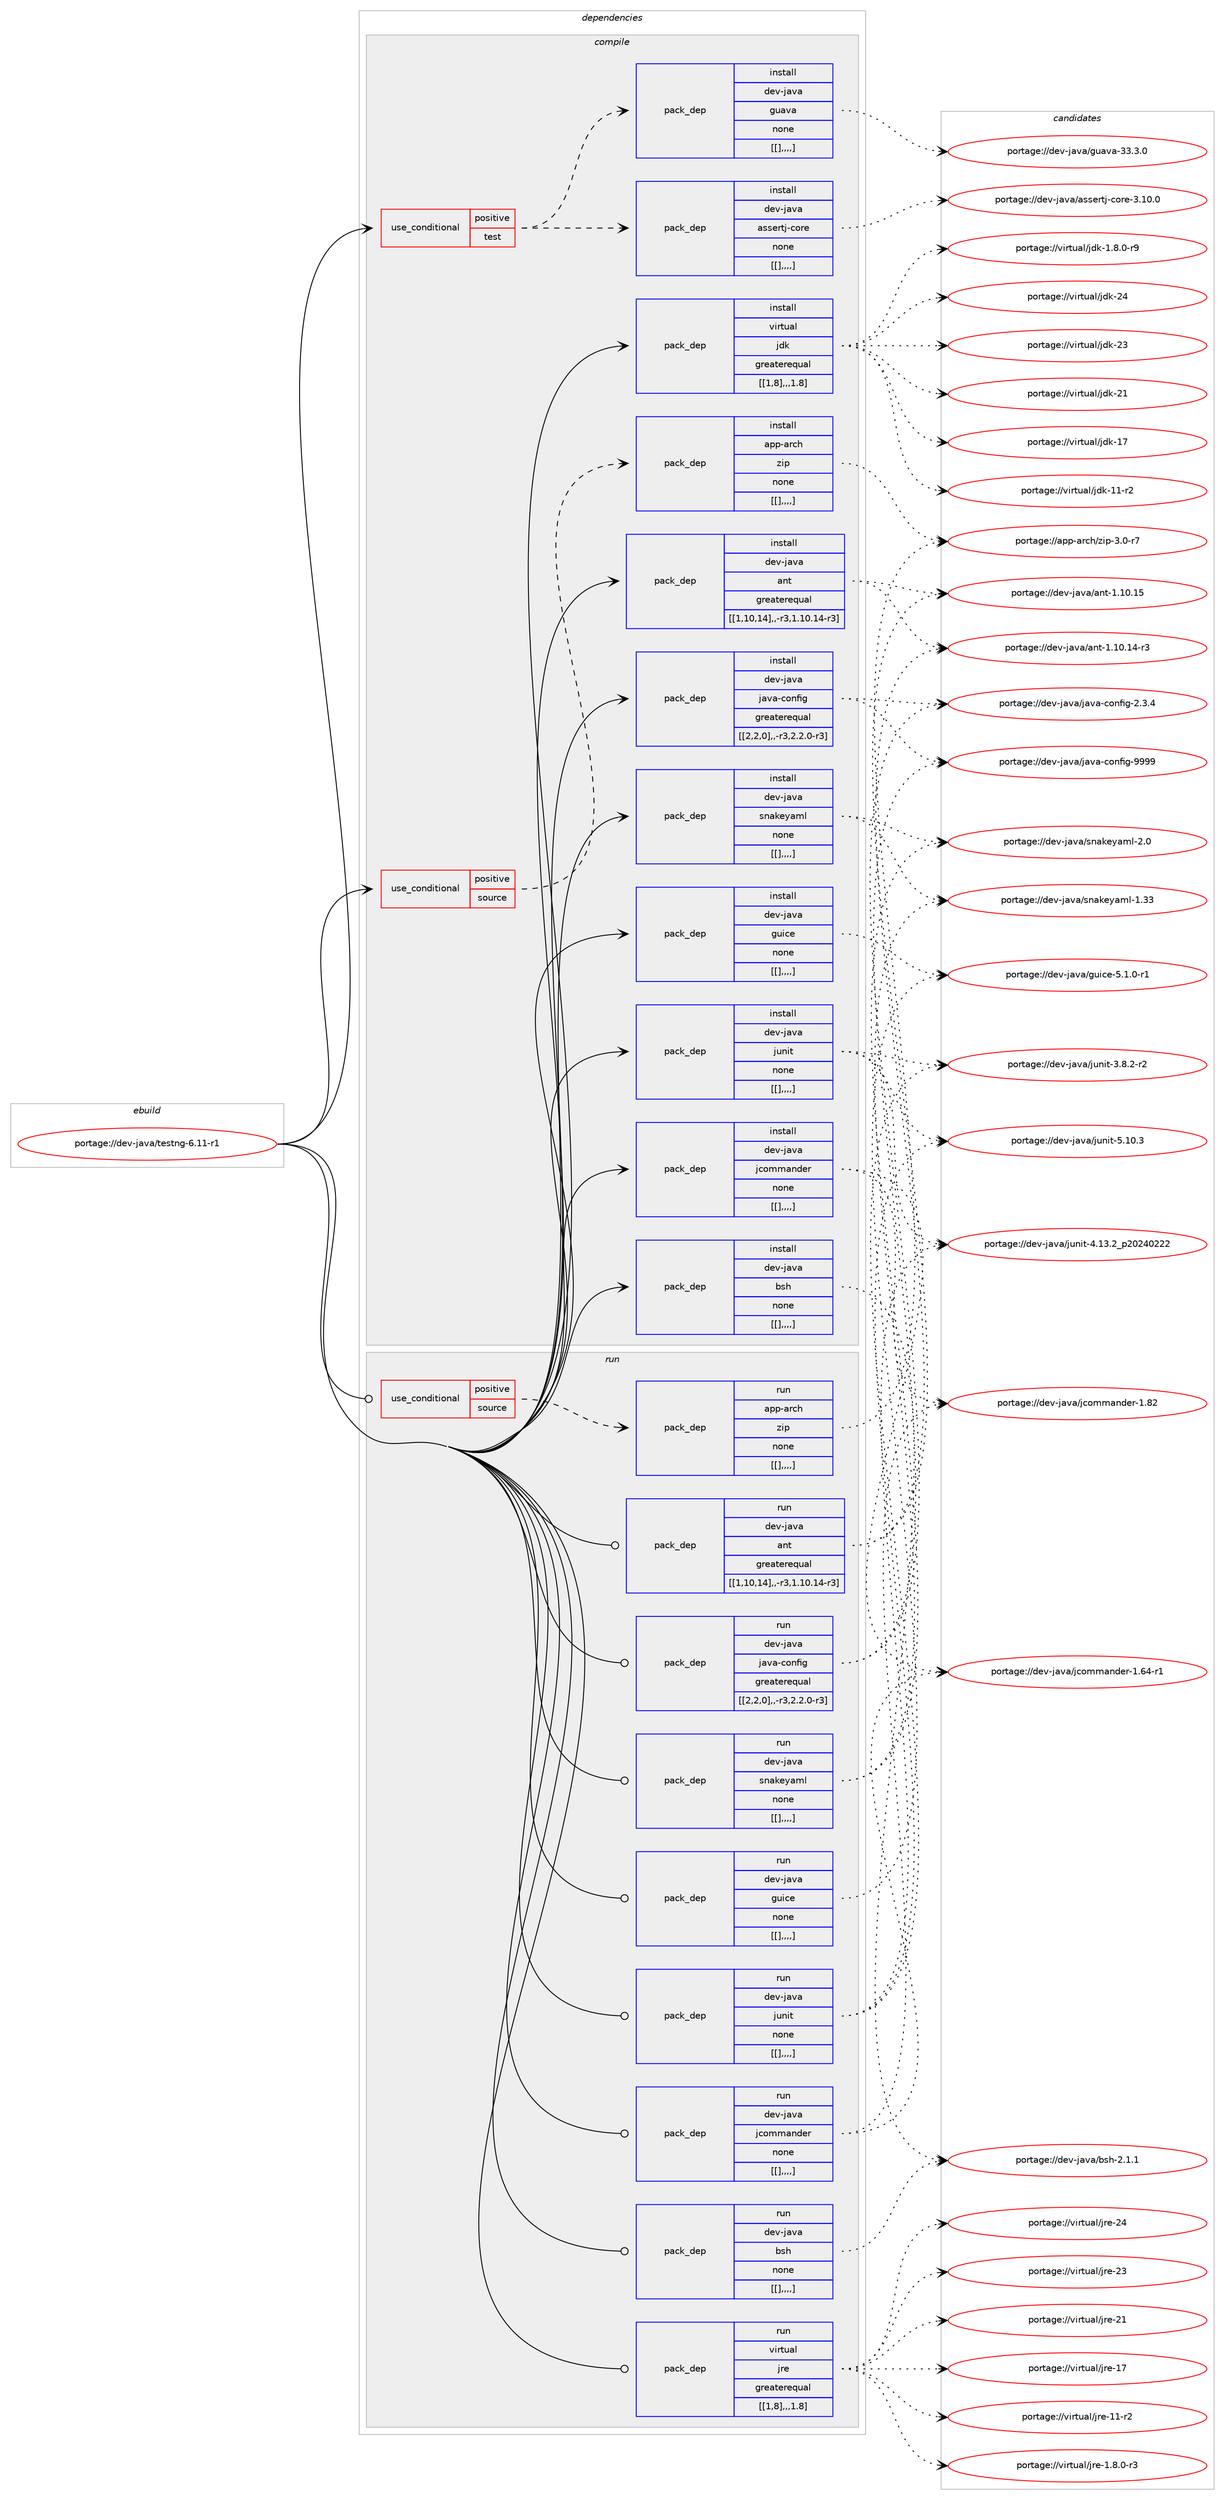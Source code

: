digraph prolog {

# *************
# Graph options
# *************

newrank=true;
concentrate=true;
compound=true;
graph [rankdir=LR,fontname=Helvetica,fontsize=10,ranksep=1.5];#, ranksep=2.5, nodesep=0.2];
edge  [arrowhead=vee];
node  [fontname=Helvetica,fontsize=10];

# **********
# The ebuild
# **********

subgraph cluster_leftcol {
color=gray;
label=<<i>ebuild</i>>;
id [label="portage://dev-java/testng-6.11-r1", color=red, width=4, href="../dev-java/testng-6.11-r1.svg"];
}

# ****************
# The dependencies
# ****************

subgraph cluster_midcol {
color=gray;
label=<<i>dependencies</i>>;
subgraph cluster_compile {
fillcolor="#eeeeee";
style=filled;
label=<<i>compile</i>>;
subgraph cond24334 {
dependency101523 [label=<<TABLE BORDER="0" CELLBORDER="1" CELLSPACING="0" CELLPADDING="4"><TR><TD ROWSPAN="3" CELLPADDING="10">use_conditional</TD></TR><TR><TD>positive</TD></TR><TR><TD>source</TD></TR></TABLE>>, shape=none, color=red];
subgraph pack76099 {
dependency101610 [label=<<TABLE BORDER="0" CELLBORDER="1" CELLSPACING="0" CELLPADDING="4" WIDTH="220"><TR><TD ROWSPAN="6" CELLPADDING="30">pack_dep</TD></TR><TR><TD WIDTH="110">install</TD></TR><TR><TD>app-arch</TD></TR><TR><TD>zip</TD></TR><TR><TD>none</TD></TR><TR><TD>[[],,,,]</TD></TR></TABLE>>, shape=none, color=blue];
}
dependency101523:e -> dependency101610:w [weight=20,style="dashed",arrowhead="vee"];
}
id:e -> dependency101523:w [weight=20,style="solid",arrowhead="vee"];
subgraph cond24360 {
dependency101629 [label=<<TABLE BORDER="0" CELLBORDER="1" CELLSPACING="0" CELLPADDING="4"><TR><TD ROWSPAN="3" CELLPADDING="10">use_conditional</TD></TR><TR><TD>positive</TD></TR><TR><TD>test</TD></TR></TABLE>>, shape=none, color=red];
subgraph pack76145 {
dependency101645 [label=<<TABLE BORDER="0" CELLBORDER="1" CELLSPACING="0" CELLPADDING="4" WIDTH="220"><TR><TD ROWSPAN="6" CELLPADDING="30">pack_dep</TD></TR><TR><TD WIDTH="110">install</TD></TR><TR><TD>dev-java</TD></TR><TR><TD>assertj-core</TD></TR><TR><TD>none</TD></TR><TR><TD>[[],,,,]</TD></TR></TABLE>>, shape=none, color=blue];
}
dependency101629:e -> dependency101645:w [weight=20,style="dashed",arrowhead="vee"];
subgraph pack76157 {
dependency101715 [label=<<TABLE BORDER="0" CELLBORDER="1" CELLSPACING="0" CELLPADDING="4" WIDTH="220"><TR><TD ROWSPAN="6" CELLPADDING="30">pack_dep</TD></TR><TR><TD WIDTH="110">install</TD></TR><TR><TD>dev-java</TD></TR><TR><TD>guava</TD></TR><TR><TD>none</TD></TR><TR><TD>[[],,,,]</TD></TR></TABLE>>, shape=none, color=blue];
}
dependency101629:e -> dependency101715:w [weight=20,style="dashed",arrowhead="vee"];
}
id:e -> dependency101629:w [weight=20,style="solid",arrowhead="vee"];
subgraph pack76212 {
dependency101748 [label=<<TABLE BORDER="0" CELLBORDER="1" CELLSPACING="0" CELLPADDING="4" WIDTH="220"><TR><TD ROWSPAN="6" CELLPADDING="30">pack_dep</TD></TR><TR><TD WIDTH="110">install</TD></TR><TR><TD>dev-java</TD></TR><TR><TD>ant</TD></TR><TR><TD>greaterequal</TD></TR><TR><TD>[[1,10,14],,-r3,1.10.14-r3]</TD></TR></TABLE>>, shape=none, color=blue];
}
id:e -> dependency101748:w [weight=20,style="solid",arrowhead="vee"];
subgraph pack76236 {
dependency101749 [label=<<TABLE BORDER="0" CELLBORDER="1" CELLSPACING="0" CELLPADDING="4" WIDTH="220"><TR><TD ROWSPAN="6" CELLPADDING="30">pack_dep</TD></TR><TR><TD WIDTH="110">install</TD></TR><TR><TD>dev-java</TD></TR><TR><TD>bsh</TD></TR><TR><TD>none</TD></TR><TR><TD>[[],,,,]</TD></TR></TABLE>>, shape=none, color=blue];
}
id:e -> dependency101749:w [weight=20,style="solid",arrowhead="vee"];
subgraph pack76238 {
dependency101752 [label=<<TABLE BORDER="0" CELLBORDER="1" CELLSPACING="0" CELLPADDING="4" WIDTH="220"><TR><TD ROWSPAN="6" CELLPADDING="30">pack_dep</TD></TR><TR><TD WIDTH="110">install</TD></TR><TR><TD>dev-java</TD></TR><TR><TD>guice</TD></TR><TR><TD>none</TD></TR><TR><TD>[[],,,,]</TD></TR></TABLE>>, shape=none, color=blue];
}
id:e -> dependency101752:w [weight=20,style="solid",arrowhead="vee"];
subgraph pack76249 {
dependency101763 [label=<<TABLE BORDER="0" CELLBORDER="1" CELLSPACING="0" CELLPADDING="4" WIDTH="220"><TR><TD ROWSPAN="6" CELLPADDING="30">pack_dep</TD></TR><TR><TD WIDTH="110">install</TD></TR><TR><TD>dev-java</TD></TR><TR><TD>java-config</TD></TR><TR><TD>greaterequal</TD></TR><TR><TD>[[2,2,0],,-r3,2.2.0-r3]</TD></TR></TABLE>>, shape=none, color=blue];
}
id:e -> dependency101763:w [weight=20,style="solid",arrowhead="vee"];
subgraph pack76252 {
dependency101768 [label=<<TABLE BORDER="0" CELLBORDER="1" CELLSPACING="0" CELLPADDING="4" WIDTH="220"><TR><TD ROWSPAN="6" CELLPADDING="30">pack_dep</TD></TR><TR><TD WIDTH="110">install</TD></TR><TR><TD>dev-java</TD></TR><TR><TD>jcommander</TD></TR><TR><TD>none</TD></TR><TR><TD>[[],,,,]</TD></TR></TABLE>>, shape=none, color=blue];
}
id:e -> dependency101768:w [weight=20,style="solid",arrowhead="vee"];
subgraph pack76298 {
dependency101864 [label=<<TABLE BORDER="0" CELLBORDER="1" CELLSPACING="0" CELLPADDING="4" WIDTH="220"><TR><TD ROWSPAN="6" CELLPADDING="30">pack_dep</TD></TR><TR><TD WIDTH="110">install</TD></TR><TR><TD>dev-java</TD></TR><TR><TD>junit</TD></TR><TR><TD>none</TD></TR><TR><TD>[[],,,,]</TD></TR></TABLE>>, shape=none, color=blue];
}
id:e -> dependency101864:w [weight=20,style="solid",arrowhead="vee"];
subgraph pack76320 {
dependency101869 [label=<<TABLE BORDER="0" CELLBORDER="1" CELLSPACING="0" CELLPADDING="4" WIDTH="220"><TR><TD ROWSPAN="6" CELLPADDING="30">pack_dep</TD></TR><TR><TD WIDTH="110">install</TD></TR><TR><TD>dev-java</TD></TR><TR><TD>snakeyaml</TD></TR><TR><TD>none</TD></TR><TR><TD>[[],,,,]</TD></TR></TABLE>>, shape=none, color=blue];
}
id:e -> dependency101869:w [weight=20,style="solid",arrowhead="vee"];
subgraph pack76321 {
dependency101875 [label=<<TABLE BORDER="0" CELLBORDER="1" CELLSPACING="0" CELLPADDING="4" WIDTH="220"><TR><TD ROWSPAN="6" CELLPADDING="30">pack_dep</TD></TR><TR><TD WIDTH="110">install</TD></TR><TR><TD>virtual</TD></TR><TR><TD>jdk</TD></TR><TR><TD>greaterequal</TD></TR><TR><TD>[[1,8],,,1.8]</TD></TR></TABLE>>, shape=none, color=blue];
}
id:e -> dependency101875:w [weight=20,style="solid",arrowhead="vee"];
}
subgraph cluster_compileandrun {
fillcolor="#eeeeee";
style=filled;
label=<<i>compile and run</i>>;
}
subgraph cluster_run {
fillcolor="#eeeeee";
style=filled;
label=<<i>run</i>>;
subgraph cond24423 {
dependency101903 [label=<<TABLE BORDER="0" CELLBORDER="1" CELLSPACING="0" CELLPADDING="4"><TR><TD ROWSPAN="3" CELLPADDING="10">use_conditional</TD></TR><TR><TD>positive</TD></TR><TR><TD>source</TD></TR></TABLE>>, shape=none, color=red];
subgraph pack76425 {
dependency102034 [label=<<TABLE BORDER="0" CELLBORDER="1" CELLSPACING="0" CELLPADDING="4" WIDTH="220"><TR><TD ROWSPAN="6" CELLPADDING="30">pack_dep</TD></TR><TR><TD WIDTH="110">run</TD></TR><TR><TD>app-arch</TD></TR><TR><TD>zip</TD></TR><TR><TD>none</TD></TR><TR><TD>[[],,,,]</TD></TR></TABLE>>, shape=none, color=blue];
}
dependency101903:e -> dependency102034:w [weight=20,style="dashed",arrowhead="vee"];
}
id:e -> dependency101903:w [weight=20,style="solid",arrowhead="odot"];
subgraph pack76490 {
dependency102076 [label=<<TABLE BORDER="0" CELLBORDER="1" CELLSPACING="0" CELLPADDING="4" WIDTH="220"><TR><TD ROWSPAN="6" CELLPADDING="30">pack_dep</TD></TR><TR><TD WIDTH="110">run</TD></TR><TR><TD>dev-java</TD></TR><TR><TD>ant</TD></TR><TR><TD>greaterequal</TD></TR><TR><TD>[[1,10,14],,-r3,1.10.14-r3]</TD></TR></TABLE>>, shape=none, color=blue];
}
id:e -> dependency102076:w [weight=20,style="solid",arrowhead="odot"];
subgraph pack76510 {
dependency102183 [label=<<TABLE BORDER="0" CELLBORDER="1" CELLSPACING="0" CELLPADDING="4" WIDTH="220"><TR><TD ROWSPAN="6" CELLPADDING="30">pack_dep</TD></TR><TR><TD WIDTH="110">run</TD></TR><TR><TD>dev-java</TD></TR><TR><TD>bsh</TD></TR><TR><TD>none</TD></TR><TR><TD>[[],,,,]</TD></TR></TABLE>>, shape=none, color=blue];
}
id:e -> dependency102183:w [weight=20,style="solid",arrowhead="odot"];
subgraph pack76658 {
dependency102314 [label=<<TABLE BORDER="0" CELLBORDER="1" CELLSPACING="0" CELLPADDING="4" WIDTH="220"><TR><TD ROWSPAN="6" CELLPADDING="30">pack_dep</TD></TR><TR><TD WIDTH="110">run</TD></TR><TR><TD>dev-java</TD></TR><TR><TD>guice</TD></TR><TR><TD>none</TD></TR><TR><TD>[[],,,,]</TD></TR></TABLE>>, shape=none, color=blue];
}
id:e -> dependency102314:w [weight=20,style="solid",arrowhead="odot"];
subgraph pack76680 {
dependency102339 [label=<<TABLE BORDER="0" CELLBORDER="1" CELLSPACING="0" CELLPADDING="4" WIDTH="220"><TR><TD ROWSPAN="6" CELLPADDING="30">pack_dep</TD></TR><TR><TD WIDTH="110">run</TD></TR><TR><TD>dev-java</TD></TR><TR><TD>java-config</TD></TR><TR><TD>greaterequal</TD></TR><TR><TD>[[2,2,0],,-r3,2.2.0-r3]</TD></TR></TABLE>>, shape=none, color=blue];
}
id:e -> dependency102339:w [weight=20,style="solid",arrowhead="odot"];
subgraph pack76695 {
dependency102363 [label=<<TABLE BORDER="0" CELLBORDER="1" CELLSPACING="0" CELLPADDING="4" WIDTH="220"><TR><TD ROWSPAN="6" CELLPADDING="30">pack_dep</TD></TR><TR><TD WIDTH="110">run</TD></TR><TR><TD>dev-java</TD></TR><TR><TD>jcommander</TD></TR><TR><TD>none</TD></TR><TR><TD>[[],,,,]</TD></TR></TABLE>>, shape=none, color=blue];
}
id:e -> dependency102363:w [weight=20,style="solid",arrowhead="odot"];
subgraph pack76718 {
dependency102402 [label=<<TABLE BORDER="0" CELLBORDER="1" CELLSPACING="0" CELLPADDING="4" WIDTH="220"><TR><TD ROWSPAN="6" CELLPADDING="30">pack_dep</TD></TR><TR><TD WIDTH="110">run</TD></TR><TR><TD>dev-java</TD></TR><TR><TD>junit</TD></TR><TR><TD>none</TD></TR><TR><TD>[[],,,,]</TD></TR></TABLE>>, shape=none, color=blue];
}
id:e -> dependency102402:w [weight=20,style="solid",arrowhead="odot"];
subgraph pack76746 {
dependency102411 [label=<<TABLE BORDER="0" CELLBORDER="1" CELLSPACING="0" CELLPADDING="4" WIDTH="220"><TR><TD ROWSPAN="6" CELLPADDING="30">pack_dep</TD></TR><TR><TD WIDTH="110">run</TD></TR><TR><TD>dev-java</TD></TR><TR><TD>snakeyaml</TD></TR><TR><TD>none</TD></TR><TR><TD>[[],,,,]</TD></TR></TABLE>>, shape=none, color=blue];
}
id:e -> dependency102411:w [weight=20,style="solid",arrowhead="odot"];
subgraph pack76766 {
dependency102433 [label=<<TABLE BORDER="0" CELLBORDER="1" CELLSPACING="0" CELLPADDING="4" WIDTH="220"><TR><TD ROWSPAN="6" CELLPADDING="30">pack_dep</TD></TR><TR><TD WIDTH="110">run</TD></TR><TR><TD>virtual</TD></TR><TR><TD>jre</TD></TR><TR><TD>greaterequal</TD></TR><TR><TD>[[1,8],,,1.8]</TD></TR></TABLE>>, shape=none, color=blue];
}
id:e -> dependency102433:w [weight=20,style="solid",arrowhead="odot"];
}
}

# **************
# The candidates
# **************

subgraph cluster_choices {
rank=same;
color=gray;
label=<<i>candidates</i>>;

subgraph choice76127 {
color=black;
nodesep=1;
choice9711211245971149910447122105112455146484511455 [label="portage://app-arch/zip-3.0-r7", color=red, width=4,href="../app-arch/zip-3.0-r7.svg"];
dependency101610:e -> choice9711211245971149910447122105112455146484511455:w [style=dotted,weight="100"];
}
subgraph choice76145 {
color=black;
nodesep=1;
choice1001011184510697118974797115115101114116106459911111410145514649484648 [label="portage://dev-java/assertj-core-3.10.0", color=red, width=4,href="../dev-java/assertj-core-3.10.0.svg"];
dependency101645:e -> choice1001011184510697118974797115115101114116106459911111410145514649484648:w [style=dotted,weight="100"];
}
subgraph choice76159 {
color=black;
nodesep=1;
choice10010111845106971189747103117971189745515146514648 [label="portage://dev-java/guava-33.3.0", color=red, width=4,href="../dev-java/guava-33.3.0.svg"];
dependency101715:e -> choice10010111845106971189747103117971189745515146514648:w [style=dotted,weight="100"];
}
subgraph choice76185 {
color=black;
nodesep=1;
choice10010111845106971189747971101164549464948464953 [label="portage://dev-java/ant-1.10.15", color=red, width=4,href="../dev-java/ant-1.10.15.svg"];
choice100101118451069711897479711011645494649484649524511451 [label="portage://dev-java/ant-1.10.14-r3", color=red, width=4,href="../dev-java/ant-1.10.14-r3.svg"];
dependency101748:e -> choice10010111845106971189747971101164549464948464953:w [style=dotted,weight="100"];
dependency101748:e -> choice100101118451069711897479711011645494649484649524511451:w [style=dotted,weight="100"];
}
subgraph choice76217 {
color=black;
nodesep=1;
choice1001011184510697118974798115104455046494649 [label="portage://dev-java/bsh-2.1.1", color=red, width=4,href="../dev-java/bsh-2.1.1.svg"];
dependency101749:e -> choice1001011184510697118974798115104455046494649:w [style=dotted,weight="100"];
}
subgraph choice76350 {
color=black;
nodesep=1;
choice10010111845106971189747103117105991014553464946484511449 [label="portage://dev-java/guice-5.1.0-r1", color=red, width=4,href="../dev-java/guice-5.1.0-r1.svg"];
dependency101752:e -> choice10010111845106971189747103117105991014553464946484511449:w [style=dotted,weight="100"];
}
subgraph choice76354 {
color=black;
nodesep=1;
choice10010111845106971189747106971189745991111101021051034557575757 [label="portage://dev-java/java-config-9999", color=red, width=4,href="../dev-java/java-config-9999.svg"];
choice1001011184510697118974710697118974599111110102105103455046514652 [label="portage://dev-java/java-config-2.3.4", color=red, width=4,href="../dev-java/java-config-2.3.4.svg"];
dependency101763:e -> choice10010111845106971189747106971189745991111101021051034557575757:w [style=dotted,weight="100"];
dependency101763:e -> choice1001011184510697118974710697118974599111110102105103455046514652:w [style=dotted,weight="100"];
}
subgraph choice76407 {
color=black;
nodesep=1;
choice1001011184510697118974710699111109109971101001011144549465650 [label="portage://dev-java/jcommander-1.82", color=red, width=4,href="../dev-java/jcommander-1.82.svg"];
choice10010111845106971189747106991111091099711010010111445494654524511449 [label="portage://dev-java/jcommander-1.64-r1", color=red, width=4,href="../dev-java/jcommander-1.64-r1.svg"];
dependency101768:e -> choice1001011184510697118974710699111109109971101001011144549465650:w [style=dotted,weight="100"];
dependency101768:e -> choice10010111845106971189747106991111091099711010010111445494654524511449:w [style=dotted,weight="100"];
}
subgraph choice76498 {
color=black;
nodesep=1;
choice1001011184510697118974710611711010511645534649484651 [label="portage://dev-java/junit-5.10.3", color=red, width=4,href="../dev-java/junit-5.10.3.svg"];
choice1001011184510697118974710611711010511645524649514650951125048505248505050 [label="portage://dev-java/junit-4.13.2_p20240222", color=red, width=4,href="../dev-java/junit-4.13.2_p20240222.svg"];
choice100101118451069711897471061171101051164551465646504511450 [label="portage://dev-java/junit-3.8.2-r2", color=red, width=4,href="../dev-java/junit-3.8.2-r2.svg"];
dependency101864:e -> choice1001011184510697118974710611711010511645534649484651:w [style=dotted,weight="100"];
dependency101864:e -> choice1001011184510697118974710611711010511645524649514650951125048505248505050:w [style=dotted,weight="100"];
dependency101864:e -> choice100101118451069711897471061171101051164551465646504511450:w [style=dotted,weight="100"];
}
subgraph choice76517 {
color=black;
nodesep=1;
choice10010111845106971189747115110971071011219710910845504648 [label="portage://dev-java/snakeyaml-2.0", color=red, width=4,href="../dev-java/snakeyaml-2.0.svg"];
choice1001011184510697118974711511097107101121971091084549465151 [label="portage://dev-java/snakeyaml-1.33", color=red, width=4,href="../dev-java/snakeyaml-1.33.svg"];
dependency101869:e -> choice10010111845106971189747115110971071011219710910845504648:w [style=dotted,weight="100"];
dependency101869:e -> choice1001011184510697118974711511097107101121971091084549465151:w [style=dotted,weight="100"];
}
subgraph choice76532 {
color=black;
nodesep=1;
choice1181051141161179710847106100107455052 [label="portage://virtual/jdk-24", color=red, width=4,href="../virtual/jdk-24.svg"];
choice1181051141161179710847106100107455051 [label="portage://virtual/jdk-23", color=red, width=4,href="../virtual/jdk-23.svg"];
choice1181051141161179710847106100107455049 [label="portage://virtual/jdk-21", color=red, width=4,href="../virtual/jdk-21.svg"];
choice1181051141161179710847106100107454955 [label="portage://virtual/jdk-17", color=red, width=4,href="../virtual/jdk-17.svg"];
choice11810511411611797108471061001074549494511450 [label="portage://virtual/jdk-11-r2", color=red, width=4,href="../virtual/jdk-11-r2.svg"];
choice11810511411611797108471061001074549465646484511457 [label="portage://virtual/jdk-1.8.0-r9", color=red, width=4,href="../virtual/jdk-1.8.0-r9.svg"];
dependency101875:e -> choice1181051141161179710847106100107455052:w [style=dotted,weight="100"];
dependency101875:e -> choice1181051141161179710847106100107455051:w [style=dotted,weight="100"];
dependency101875:e -> choice1181051141161179710847106100107455049:w [style=dotted,weight="100"];
dependency101875:e -> choice1181051141161179710847106100107454955:w [style=dotted,weight="100"];
dependency101875:e -> choice11810511411611797108471061001074549494511450:w [style=dotted,weight="100"];
dependency101875:e -> choice11810511411611797108471061001074549465646484511457:w [style=dotted,weight="100"];
}
subgraph choice76608 {
color=black;
nodesep=1;
choice9711211245971149910447122105112455146484511455 [label="portage://app-arch/zip-3.0-r7", color=red, width=4,href="../app-arch/zip-3.0-r7.svg"];
dependency102034:e -> choice9711211245971149910447122105112455146484511455:w [style=dotted,weight="100"];
}
subgraph choice76609 {
color=black;
nodesep=1;
choice10010111845106971189747971101164549464948464953 [label="portage://dev-java/ant-1.10.15", color=red, width=4,href="../dev-java/ant-1.10.15.svg"];
choice100101118451069711897479711011645494649484649524511451 [label="portage://dev-java/ant-1.10.14-r3", color=red, width=4,href="../dev-java/ant-1.10.14-r3.svg"];
dependency102076:e -> choice10010111845106971189747971101164549464948464953:w [style=dotted,weight="100"];
dependency102076:e -> choice100101118451069711897479711011645494649484649524511451:w [style=dotted,weight="100"];
}
subgraph choice76611 {
color=black;
nodesep=1;
choice1001011184510697118974798115104455046494649 [label="portage://dev-java/bsh-2.1.1", color=red, width=4,href="../dev-java/bsh-2.1.1.svg"];
dependency102183:e -> choice1001011184510697118974798115104455046494649:w [style=dotted,weight="100"];
}
subgraph choice76613 {
color=black;
nodesep=1;
choice10010111845106971189747103117105991014553464946484511449 [label="portage://dev-java/guice-5.1.0-r1", color=red, width=4,href="../dev-java/guice-5.1.0-r1.svg"];
dependency102314:e -> choice10010111845106971189747103117105991014553464946484511449:w [style=dotted,weight="100"];
}
subgraph choice76614 {
color=black;
nodesep=1;
choice10010111845106971189747106971189745991111101021051034557575757 [label="portage://dev-java/java-config-9999", color=red, width=4,href="../dev-java/java-config-9999.svg"];
choice1001011184510697118974710697118974599111110102105103455046514652 [label="portage://dev-java/java-config-2.3.4", color=red, width=4,href="../dev-java/java-config-2.3.4.svg"];
dependency102339:e -> choice10010111845106971189747106971189745991111101021051034557575757:w [style=dotted,weight="100"];
dependency102339:e -> choice1001011184510697118974710697118974599111110102105103455046514652:w [style=dotted,weight="100"];
}
subgraph choice76616 {
color=black;
nodesep=1;
choice1001011184510697118974710699111109109971101001011144549465650 [label="portage://dev-java/jcommander-1.82", color=red, width=4,href="../dev-java/jcommander-1.82.svg"];
choice10010111845106971189747106991111091099711010010111445494654524511449 [label="portage://dev-java/jcommander-1.64-r1", color=red, width=4,href="../dev-java/jcommander-1.64-r1.svg"];
dependency102363:e -> choice1001011184510697118974710699111109109971101001011144549465650:w [style=dotted,weight="100"];
dependency102363:e -> choice10010111845106971189747106991111091099711010010111445494654524511449:w [style=dotted,weight="100"];
}
subgraph choice76618 {
color=black;
nodesep=1;
choice1001011184510697118974710611711010511645534649484651 [label="portage://dev-java/junit-5.10.3", color=red, width=4,href="../dev-java/junit-5.10.3.svg"];
choice1001011184510697118974710611711010511645524649514650951125048505248505050 [label="portage://dev-java/junit-4.13.2_p20240222", color=red, width=4,href="../dev-java/junit-4.13.2_p20240222.svg"];
choice100101118451069711897471061171101051164551465646504511450 [label="portage://dev-java/junit-3.8.2-r2", color=red, width=4,href="../dev-java/junit-3.8.2-r2.svg"];
dependency102402:e -> choice1001011184510697118974710611711010511645534649484651:w [style=dotted,weight="100"];
dependency102402:e -> choice1001011184510697118974710611711010511645524649514650951125048505248505050:w [style=dotted,weight="100"];
dependency102402:e -> choice100101118451069711897471061171101051164551465646504511450:w [style=dotted,weight="100"];
}
subgraph choice76818 {
color=black;
nodesep=1;
choice10010111845106971189747115110971071011219710910845504648 [label="portage://dev-java/snakeyaml-2.0", color=red, width=4,href="../dev-java/snakeyaml-2.0.svg"];
choice1001011184510697118974711511097107101121971091084549465151 [label="portage://dev-java/snakeyaml-1.33", color=red, width=4,href="../dev-java/snakeyaml-1.33.svg"];
dependency102411:e -> choice10010111845106971189747115110971071011219710910845504648:w [style=dotted,weight="100"];
dependency102411:e -> choice1001011184510697118974711511097107101121971091084549465151:w [style=dotted,weight="100"];
}
subgraph choice76821 {
color=black;
nodesep=1;
choice1181051141161179710847106114101455052 [label="portage://virtual/jre-24", color=red, width=4,href="../virtual/jre-24.svg"];
choice1181051141161179710847106114101455051 [label="portage://virtual/jre-23", color=red, width=4,href="../virtual/jre-23.svg"];
choice1181051141161179710847106114101455049 [label="portage://virtual/jre-21", color=red, width=4,href="../virtual/jre-21.svg"];
choice1181051141161179710847106114101454955 [label="portage://virtual/jre-17", color=red, width=4,href="../virtual/jre-17.svg"];
choice11810511411611797108471061141014549494511450 [label="portage://virtual/jre-11-r2", color=red, width=4,href="../virtual/jre-11-r2.svg"];
choice11810511411611797108471061141014549465646484511451 [label="portage://virtual/jre-1.8.0-r3", color=red, width=4,href="../virtual/jre-1.8.0-r3.svg"];
dependency102433:e -> choice1181051141161179710847106114101455052:w [style=dotted,weight="100"];
dependency102433:e -> choice1181051141161179710847106114101455051:w [style=dotted,weight="100"];
dependency102433:e -> choice1181051141161179710847106114101455049:w [style=dotted,weight="100"];
dependency102433:e -> choice1181051141161179710847106114101454955:w [style=dotted,weight="100"];
dependency102433:e -> choice11810511411611797108471061141014549494511450:w [style=dotted,weight="100"];
dependency102433:e -> choice11810511411611797108471061141014549465646484511451:w [style=dotted,weight="100"];
}
}

}
